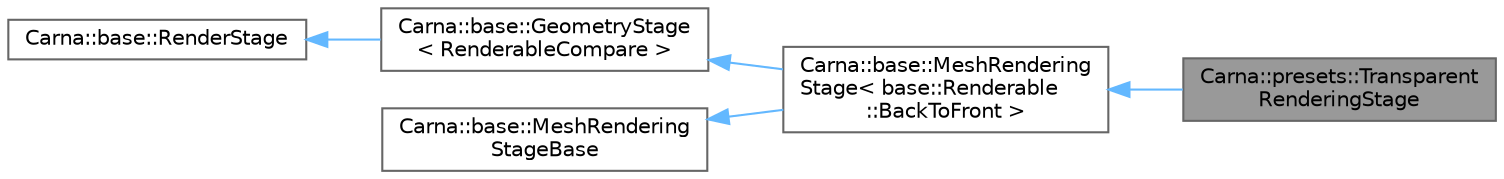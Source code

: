 digraph "Carna::presets::TransparentRenderingStage"
{
 // LATEX_PDF_SIZE
  bgcolor="transparent";
  edge [fontname=Helvetica,fontsize=10,labelfontname=Helvetica,labelfontsize=10];
  node [fontname=Helvetica,fontsize=10,shape=box,height=0.2,width=0.4];
  rankdir="LR";
  Node1 [id="Node000001",label="Carna::presets::Transparent\lRenderingStage",height=0.2,width=0.4,color="gray40", fillcolor="grey60", style="filled", fontcolor="black",tooltip="Implements rendering stage that renders transparent meshes."];
  Node2 -> Node1 [id="edge1_Node000001_Node000002",dir="back",color="steelblue1",style="solid",tooltip=" "];
  Node2 [id="Node000002",label="Carna::base::MeshRendering\lStage\< base::Renderable\l::BackToFront \>",height=0.2,width=0.4,color="gray40", fillcolor="white", style="filled",URL="$classCarna_1_1base_1_1MeshRenderingStage.html",tooltip=" "];
  Node3 -> Node2 [id="edge2_Node000002_Node000003",dir="back",color="steelblue1",style="solid",tooltip=" "];
  Node3 [id="Node000003",label="Carna::base::GeometryStage\l\< RenderableCompare \>",height=0.2,width=0.4,color="gray40", fillcolor="white", style="filled",URL="$classCarna_1_1base_1_1GeometryStage.html",tooltip="Partially implements a rendering stage that uses at least one render queue for rendering geometry fro..."];
  Node4 -> Node3 [id="edge3_Node000003_Node000004",dir="back",color="steelblue1",style="solid",tooltip=" "];
  Node4 [id="Node000004",label="Carna::base::RenderStage",height=0.2,width=0.4,color="gray40", fillcolor="white", style="filled",URL="$classCarna_1_1base_1_1RenderStage.html",tooltip="Base abstract class of each rendering stage. Refer to the documentation of the rendering process."];
  Node5 -> Node2 [id="edge4_Node000002_Node000005",dir="back",color="steelblue1",style="solid",tooltip=" "];
  Node5 [id="Node000005",label="Carna::base::MeshRendering\lStageBase",height=0.2,width=0.4,color="gray40", fillcolor="white", style="filled",URL="$classCarna_1_1base_1_1MeshRenderingStageBase.html",tooltip="Defines MeshRenderingStage class template instance invariants."];
}
